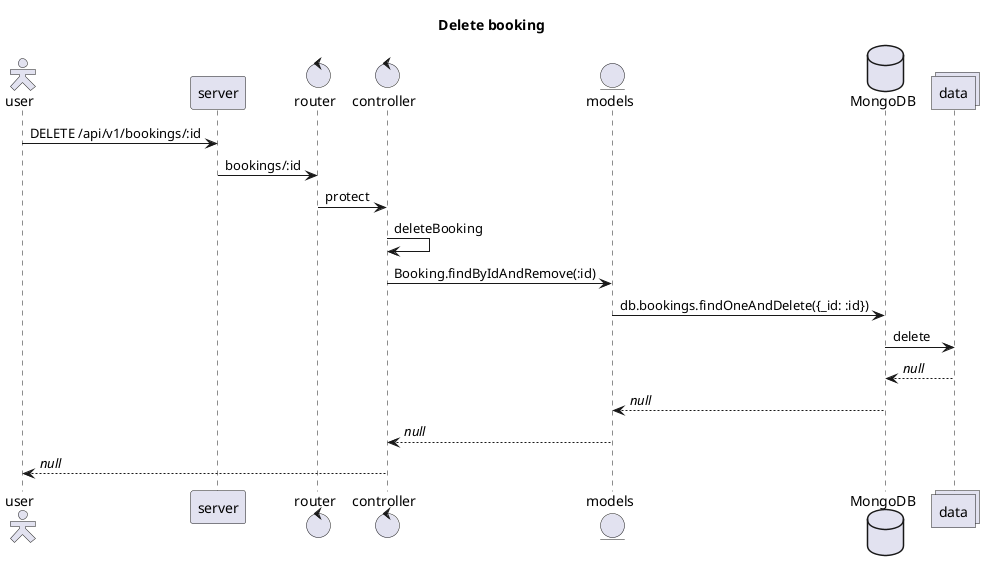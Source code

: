 @startuml sequence
title Delete booking
skinparam actorStyle Hollow
actor user
participant server
control router
control controller
entity models
database MongoDB as db
collections data
user -> server : DELETE /api/v1/bookings/:id
server -> router : bookings/:id
router -> controller : protect
controller -> controller : deleteBooking
controller -> models : Booking.findByIdAndRemove(:id)
models -> db : db.bookings.findOneAndDelete({_id: :id})
db -> data : delete
db <-- data : <i>null</i>
models <-- db : <i>null</i>
controller <-- models : <i>null</i>
user <-- controller : <i>null</i>
@enduml